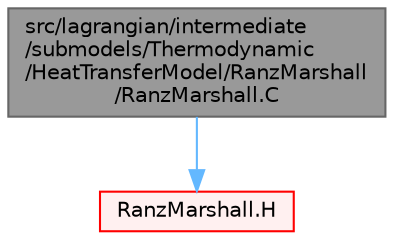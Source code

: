 digraph "src/lagrangian/intermediate/submodels/Thermodynamic/HeatTransferModel/RanzMarshall/RanzMarshall.C"
{
 // LATEX_PDF_SIZE
  bgcolor="transparent";
  edge [fontname=Helvetica,fontsize=10,labelfontname=Helvetica,labelfontsize=10];
  node [fontname=Helvetica,fontsize=10,shape=box,height=0.2,width=0.4];
  Node1 [id="Node000001",label="src/lagrangian/intermediate\l/submodels/Thermodynamic\l/HeatTransferModel/RanzMarshall\l/RanzMarshall.C",height=0.2,width=0.4,color="gray40", fillcolor="grey60", style="filled", fontcolor="black",tooltip=" "];
  Node1 -> Node2 [id="edge1_Node000001_Node000002",color="steelblue1",style="solid",tooltip=" "];
  Node2 [id="Node000002",label="RanzMarshall.H",height=0.2,width=0.4,color="red", fillcolor="#FFF0F0", style="filled",URL="$lagrangian_2intermediate_2submodels_2Thermodynamic_2HeatTransferModel_2RanzMarshall_2RanzMarshall_8H.html",tooltip=" "];
}
